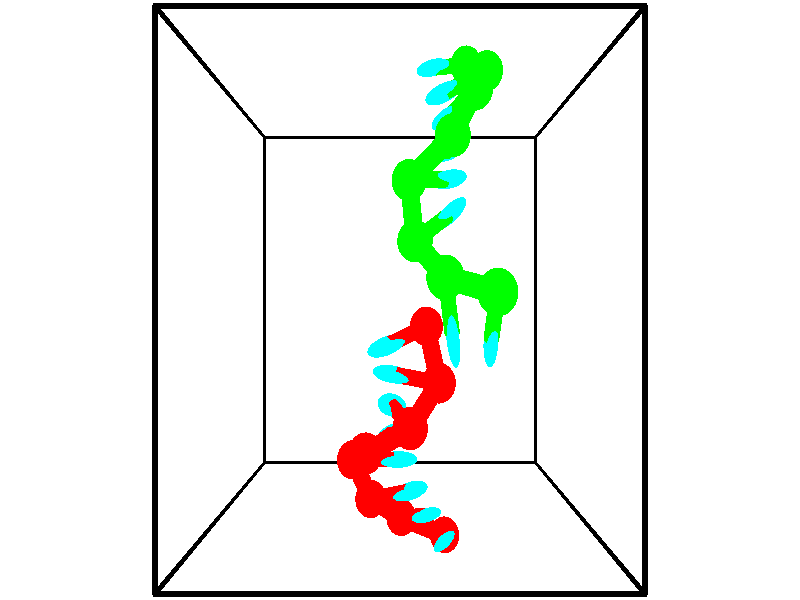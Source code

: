 // switches for output
#declare DRAW_BASES = 1; // possible values are 0, 1; only relevant for DNA ribbons
#declare DRAW_BASES_TYPE = 3; // possible values are 1, 2, 3; only relevant for DNA ribbons
#declare DRAW_FOG = 0; // set to 1 to enable fog

#include "colors.inc"

#include "transforms.inc"
background { rgb <1, 1, 1>}

#default {
   normal{
       ripples 0.25
       frequency 0.20
       turbulence 0.2
       lambda 5
   }
	finish {
		phong 0.1
		phong_size 40.
	}
}

// original window dimensions: 1024x640


// camera settings

camera {
	sky <-0, 1, 0>
	up <-0, 1, 0>
	right 1.6 * <1, 0, 0>
	location <2.5, 2.5, 11.1562>
	look_at <2.5, 2.5, 2.5>
	direction <0, 0, -8.6562>
	angle 67.0682
}


# declare cpy_camera_pos = <2.5, 2.5, 11.1562>;
# if (DRAW_FOG = 1)
fog {
	fog_type 2
	up vnormalize(cpy_camera_pos)
	color rgbt<1,1,1,0.3>
	distance 1e-5
	fog_alt 3e-3
	fog_offset 4
}
# end


// LIGHTS

# declare lum = 6;
global_settings {
	ambient_light rgb lum * <0.05, 0.05, 0.05>
	max_trace_level 15
}# declare cpy_direct_light_amount = 0.25;
light_source
{	1000 * <-1, -1, 1>,
	rgb lum * cpy_direct_light_amount
	parallel
}

light_source
{	1000 * <1, 1, -1>,
	rgb lum * cpy_direct_light_amount
	parallel
}

// strand 0

// nucleotide -1

// particle -1
sphere {
	<2.899503, 2.166313, 2.007779> 0.250000
	pigment { color rgbt <1,0,0,0> }
	no_shadow
}
cylinder {
	<2.556164, 2.036453, 2.166695>,  <2.350160, 1.958537, 2.262044>, 0.100000
	pigment { color rgbt <1,0,0,0> }
	no_shadow
}
cylinder {
	<2.556164, 2.036453, 2.166695>,  <2.899503, 2.166313, 2.007779>, 0.100000
	pigment { color rgbt <1,0,0,0> }
	no_shadow
}

// particle -1
sphere {
	<2.556164, 2.036453, 2.166695> 0.100000
	pigment { color rgbt <1,0,0,0> }
	no_shadow
}
sphere {
	0, 1
	scale<0.080000,0.200000,0.300000>
	matrix <0.160809, -0.905560, -0.392557,
		0.487213, -0.273063, 0.829494,
		-0.858349, -0.324649, 0.397290,
		2.298659, 1.939059, 2.285882>
	pigment { color rgbt <0,1,1,0> }
	no_shadow
}
cylinder {
	<3.075552, 1.474767, 2.221007>,  <2.899503, 2.166313, 2.007779>, 0.130000
	pigment { color rgbt <1,0,0,0> }
	no_shadow
}

// nucleotide -1

// particle -1
sphere {
	<3.075552, 1.474767, 2.221007> 0.250000
	pigment { color rgbt <1,0,0,0> }
	no_shadow
}
cylinder {
	<2.682575, 1.532791, 2.174080>,  <2.446789, 1.567605, 2.145924>, 0.100000
	pigment { color rgbt <1,0,0,0> }
	no_shadow
}
cylinder {
	<2.682575, 1.532791, 2.174080>,  <3.075552, 1.474767, 2.221007>, 0.100000
	pigment { color rgbt <1,0,0,0> }
	no_shadow
}

// particle -1
sphere {
	<2.682575, 1.532791, 2.174080> 0.100000
	pigment { color rgbt <1,0,0,0> }
	no_shadow
}
sphere {
	0, 1
	scale<0.080000,0.200000,0.300000>
	matrix <-0.102387, -0.944901, -0.310932,
		-0.155957, -0.293461, 0.943164,
		-0.982443, 0.145060, -0.117318,
		2.387842, 1.576309, 2.138885>
	pigment { color rgbt <0,1,1,0> }
	no_shadow
}
cylinder {
	<2.642333, 0.989671, 2.643999>,  <3.075552, 1.474767, 2.221007>, 0.130000
	pigment { color rgbt <1,0,0,0> }
	no_shadow
}

// nucleotide -1

// particle -1
sphere {
	<2.642333, 0.989671, 2.643999> 0.250000
	pigment { color rgbt <1,0,0,0> }
	no_shadow
}
cylinder {
	<2.489391, 1.098206, 2.290688>,  <2.397626, 1.163327, 2.078701>, 0.100000
	pigment { color rgbt <1,0,0,0> }
	no_shadow
}
cylinder {
	<2.489391, 1.098206, 2.290688>,  <2.642333, 0.989671, 2.643999>, 0.100000
	pigment { color rgbt <1,0,0,0> }
	no_shadow
}

// particle -1
sphere {
	<2.489391, 1.098206, 2.290688> 0.100000
	pigment { color rgbt <1,0,0,0> }
	no_shadow
}
sphere {
	0, 1
	scale<0.080000,0.200000,0.300000>
	matrix <0.071032, -0.944453, -0.320878,
		-0.921280, -0.185431, 0.341845,
		-0.382357, 0.271337, -0.883278,
		2.374685, 1.179607, 2.025704>
	pigment { color rgbt <0,1,1,0> }
	no_shadow
}
cylinder {
	<1.999563, 0.647716, 2.417791>,  <2.642333, 0.989671, 2.643999>, 0.130000
	pigment { color rgbt <1,0,0,0> }
	no_shadow
}

// nucleotide -1

// particle -1
sphere {
	<1.999563, 0.647716, 2.417791> 0.250000
	pigment { color rgbt <1,0,0,0> }
	no_shadow
}
cylinder {
	<2.220200, 0.731842, 2.094925>,  <2.352582, 0.782318, 1.901206>, 0.100000
	pigment { color rgbt <1,0,0,0> }
	no_shadow
}
cylinder {
	<2.220200, 0.731842, 2.094925>,  <1.999563, 0.647716, 2.417791>, 0.100000
	pigment { color rgbt <1,0,0,0> }
	no_shadow
}

// particle -1
sphere {
	<2.220200, 0.731842, 2.094925> 0.100000
	pigment { color rgbt <1,0,0,0> }
	no_shadow
}
sphere {
	0, 1
	scale<0.080000,0.200000,0.300000>
	matrix <0.132935, -0.977487, -0.163852,
		-0.823453, -0.016920, -0.567132,
		0.551591, 0.210316, -0.807164,
		2.385677, 0.794937, 1.852776>
	pigment { color rgbt <0,1,1,0> }
	no_shadow
}
cylinder {
	<1.770638, 0.428994, 1.760632>,  <1.999563, 0.647716, 2.417791>, 0.130000
	pigment { color rgbt <1,0,0,0> }
	no_shadow
}

// nucleotide -1

// particle -1
sphere {
	<1.770638, 0.428994, 1.760632> 0.250000
	pigment { color rgbt <1,0,0,0> }
	no_shadow
}
cylinder {
	<2.170494, 0.433060, 1.770554>,  <2.410408, 0.435499, 1.776507>, 0.100000
	pigment { color rgbt <1,0,0,0> }
	no_shadow
}
cylinder {
	<2.170494, 0.433060, 1.770554>,  <1.770638, 0.428994, 1.760632>, 0.100000
	pigment { color rgbt <1,0,0,0> }
	no_shadow
}

// particle -1
sphere {
	<2.170494, 0.433060, 1.770554> 0.100000
	pigment { color rgbt <1,0,0,0> }
	no_shadow
}
sphere {
	0, 1
	scale<0.080000,0.200000,0.300000>
	matrix <0.014115, -0.986242, -0.164702,
		0.022790, 0.164993, -0.986031,
		0.999641, 0.010164, 0.024805,
		2.470386, 0.436109, 1.777995>
	pigment { color rgbt <0,1,1,0> }
	no_shadow
}
cylinder {
	<2.027227, -0.182506, 1.384121>,  <1.770638, 0.428994, 1.760632>, 0.130000
	pigment { color rgbt <1,0,0,0> }
	no_shadow
}

// nucleotide -1

// particle -1
sphere {
	<2.027227, -0.182506, 1.384121> 0.250000
	pigment { color rgbt <1,0,0,0> }
	no_shadow
}
cylinder {
	<2.386028, -0.083664, 1.530724>,  <2.601309, -0.024359, 1.618685>, 0.100000
	pigment { color rgbt <1,0,0,0> }
	no_shadow
}
cylinder {
	<2.386028, -0.083664, 1.530724>,  <2.027227, -0.182506, 1.384121>, 0.100000
	pigment { color rgbt <1,0,0,0> }
	no_shadow
}

// particle -1
sphere {
	<2.386028, -0.083664, 1.530724> 0.100000
	pigment { color rgbt <1,0,0,0> }
	no_shadow
}
sphere {
	0, 1
	scale<0.080000,0.200000,0.300000>
	matrix <0.333254, -0.922774, -0.193468,
		0.290395, 0.295681, -0.910079,
		0.897002, 0.247105, 0.366505,
		2.655129, -0.009532, 1.640675>
	pigment { color rgbt <0,1,1,0> }
	no_shadow
}
cylinder {
	<2.519260, -0.554077, 0.979089>,  <2.027227, -0.182506, 1.384121>, 0.130000
	pigment { color rgbt <1,0,0,0> }
	no_shadow
}

// nucleotide -1

// particle -1
sphere {
	<2.519260, -0.554077, 0.979089> 0.250000
	pigment { color rgbt <1,0,0,0> }
	no_shadow
}
cylinder {
	<2.749561, -0.444595, 1.287270>,  <2.887742, -0.378906, 1.472178>, 0.100000
	pigment { color rgbt <1,0,0,0> }
	no_shadow
}
cylinder {
	<2.749561, -0.444595, 1.287270>,  <2.519260, -0.554077, 0.979089>, 0.100000
	pigment { color rgbt <1,0,0,0> }
	no_shadow
}

// particle -1
sphere {
	<2.749561, -0.444595, 1.287270> 0.100000
	pigment { color rgbt <1,0,0,0> }
	no_shadow
}
sphere {
	0, 1
	scale<0.080000,0.200000,0.300000>
	matrix <0.293584, -0.948669, 0.117623,
		0.763097, 0.158471, -0.626554,
		0.575752, 0.273704, 0.770451,
		2.922287, -0.362484, 1.518405>
	pigment { color rgbt <0,1,1,0> }
	no_shadow
}
cylinder {
	<3.263413, -0.855037, 0.802597>,  <2.519260, -0.554077, 0.979089>, 0.130000
	pigment { color rgbt <1,0,0,0> }
	no_shadow
}

// nucleotide -1

// particle -1
sphere {
	<3.263413, -0.855037, 0.802597> 0.250000
	pigment { color rgbt <1,0,0,0> }
	no_shadow
}
cylinder {
	<3.230614, -0.778687, 1.193871>,  <3.210934, -0.732876, 1.428635>, 0.100000
	pigment { color rgbt <1,0,0,0> }
	no_shadow
}
cylinder {
	<3.230614, -0.778687, 1.193871>,  <3.263413, -0.855037, 0.802597>, 0.100000
	pigment { color rgbt <1,0,0,0> }
	no_shadow
}

// particle -1
sphere {
	<3.230614, -0.778687, 1.193871> 0.100000
	pigment { color rgbt <1,0,0,0> }
	no_shadow
}
sphere {
	0, 1
	scale<0.080000,0.200000,0.300000>
	matrix <0.576076, -0.791837, 0.202804,
		0.813273, 0.580138, -0.045030,
		-0.081998, 0.190876, 0.978183,
		3.206014, -0.721424, 1.487326>
	pigment { color rgbt <0,1,1,0> }
	no_shadow
}
// strand 1

// nucleotide -1

// particle -1
sphere {
	<3.708436, 2.581410, 3.699490> 0.250000
	pigment { color rgbt <0,1,0,0> }
	no_shadow
}
cylinder {
	<3.695322, 2.264938, 3.455208>,  <3.687453, 2.075055, 3.308639>, 0.100000
	pigment { color rgbt <0,1,0,0> }
	no_shadow
}
cylinder {
	<3.695322, 2.264938, 3.455208>,  <3.708436, 2.581410, 3.699490>, 0.100000
	pigment { color rgbt <0,1,0,0> }
	no_shadow
}

// particle -1
sphere {
	<3.695322, 2.264938, 3.455208> 0.100000
	pigment { color rgbt <0,1,0,0> }
	no_shadow
}
sphere {
	0, 1
	scale<0.080000,0.200000,0.300000>
	matrix <-0.995154, -0.030832, 0.093370,
		-0.092702, 0.610806, -0.786335,
		-0.032786, -0.791180, -0.610705,
		3.685486, 2.027584, 3.271996>
	pigment { color rgbt <0,1,1,0> }
	no_shadow
}
cylinder {
	<3.096979, 2.748471, 3.205236>,  <3.708436, 2.581410, 3.699490>, 0.130000
	pigment { color rgbt <0,1,0,0> }
	no_shadow
}

// nucleotide -1

// particle -1
sphere {
	<3.096979, 2.748471, 3.205236> 0.250000
	pigment { color rgbt <0,1,0,0> }
	no_shadow
}
cylinder {
	<3.149302, 2.357254, 3.270134>,  <3.180696, 2.122524, 3.309073>, 0.100000
	pigment { color rgbt <0,1,0,0> }
	no_shadow
}
cylinder {
	<3.149302, 2.357254, 3.270134>,  <3.096979, 2.748471, 3.205236>, 0.100000
	pigment { color rgbt <0,1,0,0> }
	no_shadow
}

// particle -1
sphere {
	<3.149302, 2.357254, 3.270134> 0.100000
	pigment { color rgbt <0,1,0,0> }
	no_shadow
}
sphere {
	0, 1
	scale<0.080000,0.200000,0.300000>
	matrix <-0.990602, -0.122342, 0.061164,
		-0.039972, -0.168721, -0.984853,
		0.130808, -0.978041, 0.162245,
		3.188545, 2.063842, 3.318808>
	pigment { color rgbt <0,1,1,0> }
	no_shadow
}
cylinder {
	<2.711362, 3.192613, 2.627875>,  <3.096979, 2.748471, 3.205236>, 0.130000
	pigment { color rgbt <0,1,0,0> }
	no_shadow
}

// nucleotide -1

// particle -1
sphere {
	<2.711362, 3.192613, 2.627875> 0.250000
	pigment { color rgbt <0,1,0,0> }
	no_shadow
}
cylinder {
	<3.015233, 3.399567, 2.470291>,  <3.197556, 3.523739, 2.375741>, 0.100000
	pigment { color rgbt <0,1,0,0> }
	no_shadow
}
cylinder {
	<3.015233, 3.399567, 2.470291>,  <2.711362, 3.192613, 2.627875>, 0.100000
	pigment { color rgbt <0,1,0,0> }
	no_shadow
}

// particle -1
sphere {
	<3.015233, 3.399567, 2.470291> 0.100000
	pigment { color rgbt <0,1,0,0> }
	no_shadow
}
sphere {
	0, 1
	scale<0.080000,0.200000,0.300000>
	matrix <-0.644292, 0.680981, -0.348069,
		0.088193, 0.518244, 0.850673,
		0.759677, 0.517385, -0.393958,
		3.243136, 3.554782, 2.352104>
	pigment { color rgbt <0,1,1,0> }
	no_shadow
}
cylinder {
	<2.630355, 3.926599, 2.523873>,  <2.711362, 3.192613, 2.627875>, 0.130000
	pigment { color rgbt <0,1,0,0> }
	no_shadow
}

// nucleotide -1

// particle -1
sphere {
	<2.630355, 3.926599, 2.523873> 0.250000
	pigment { color rgbt <0,1,0,0> }
	no_shadow
}
cylinder {
	<2.972867, 3.966736, 2.321205>,  <3.178374, 3.990818, 2.199604>, 0.100000
	pigment { color rgbt <0,1,0,0> }
	no_shadow
}
cylinder {
	<2.972867, 3.966736, 2.321205>,  <2.630355, 3.926599, 2.523873>, 0.100000
	pigment { color rgbt <0,1,0,0> }
	no_shadow
}

// particle -1
sphere {
	<2.972867, 3.966736, 2.321205> 0.100000
	pigment { color rgbt <0,1,0,0> }
	no_shadow
}
sphere {
	0, 1
	scale<0.080000,0.200000,0.300000>
	matrix <-0.268420, 0.924533, -0.270536,
		0.441287, 0.367655, 0.818593,
		0.856280, 0.100343, -0.506670,
		3.229751, 3.996839, 2.169204>
	pigment { color rgbt <0,1,1,0> }
	no_shadow
}
cylinder {
	<3.235791, 4.413465, 2.737284>,  <2.630355, 3.926599, 2.523873>, 0.130000
	pigment { color rgbt <0,1,0,0> }
	no_shadow
}

// nucleotide -1

// particle -1
sphere {
	<3.235791, 4.413465, 2.737284> 0.250000
	pigment { color rgbt <0,1,0,0> }
	no_shadow
}
cylinder {
	<3.221511, 4.381378, 2.338829>,  <3.212943, 4.362126, 2.099756>, 0.100000
	pigment { color rgbt <0,1,0,0> }
	no_shadow
}
cylinder {
	<3.221511, 4.381378, 2.338829>,  <3.235791, 4.413465, 2.737284>, 0.100000
	pigment { color rgbt <0,1,0,0> }
	no_shadow
}

// particle -1
sphere {
	<3.221511, 4.381378, 2.338829> 0.100000
	pigment { color rgbt <0,1,0,0> }
	no_shadow
}
sphere {
	0, 1
	scale<0.080000,0.200000,0.300000>
	matrix <-0.154680, 0.985205, -0.073794,
		0.987320, 0.151448, -0.047579,
		-0.035700, -0.080217, -0.996138,
		3.210801, 4.357313, 2.039988>
	pigment { color rgbt <0,1,1,0> }
	no_shadow
}
cylinder {
	<3.572603, 5.002551, 2.573843>,  <3.235791, 4.413465, 2.737284>, 0.130000
	pigment { color rgbt <0,1,0,0> }
	no_shadow
}

// nucleotide -1

// particle -1
sphere {
	<3.572603, 5.002551, 2.573843> 0.250000
	pigment { color rgbt <0,1,0,0> }
	no_shadow
}
cylinder {
	<3.366362, 4.884735, 2.251999>,  <3.242617, 4.814045, 2.058892>, 0.100000
	pigment { color rgbt <0,1,0,0> }
	no_shadow
}
cylinder {
	<3.366362, 4.884735, 2.251999>,  <3.572603, 5.002551, 2.573843>, 0.100000
	pigment { color rgbt <0,1,0,0> }
	no_shadow
}

// particle -1
sphere {
	<3.366362, 4.884735, 2.251999> 0.100000
	pigment { color rgbt <0,1,0,0> }
	no_shadow
}
sphere {
	0, 1
	scale<0.080000,0.200000,0.300000>
	matrix <-0.251663, 0.949698, -0.186384,
		0.819035, 0.106390, -0.563793,
		-0.515604, -0.294540, -0.804611,
		3.211681, 4.796373, 2.010616>
	pigment { color rgbt <0,1,1,0> }
	no_shadow
}
cylinder {
	<3.805993, 5.386440, 2.020581>,  <3.572603, 5.002551, 2.573843>, 0.130000
	pigment { color rgbt <0,1,0,0> }
	no_shadow
}

// nucleotide -1

// particle -1
sphere {
	<3.805993, 5.386440, 2.020581> 0.250000
	pigment { color rgbt <0,1,0,0> }
	no_shadow
}
cylinder {
	<3.445363, 5.263077, 1.899223>,  <3.228985, 5.189059, 1.826409>, 0.100000
	pigment { color rgbt <0,1,0,0> }
	no_shadow
}
cylinder {
	<3.445363, 5.263077, 1.899223>,  <3.805993, 5.386440, 2.020581>, 0.100000
	pigment { color rgbt <0,1,0,0> }
	no_shadow
}

// particle -1
sphere {
	<3.445363, 5.263077, 1.899223> 0.100000
	pigment { color rgbt <0,1,0,0> }
	no_shadow
}
sphere {
	0, 1
	scale<0.080000,0.200000,0.300000>
	matrix <-0.231004, 0.936129, -0.265142,
		0.365787, -0.168960, -0.915234,
		-0.901575, -0.308407, -0.303393,
		3.174891, 5.170555, 1.808205>
	pigment { color rgbt <0,1,1,0> }
	no_shadow
}
cylinder {
	<3.570302, 5.685593, 1.337159>,  <3.805993, 5.386440, 2.020581>, 0.130000
	pigment { color rgbt <0,1,0,0> }
	no_shadow
}

// nucleotide -1

// particle -1
sphere {
	<3.570302, 5.685593, 1.337159> 0.250000
	pigment { color rgbt <0,1,0,0> }
	no_shadow
}
cylinder {
	<3.253735, 5.591858, 1.562988>,  <3.063795, 5.535617, 1.698486>, 0.100000
	pigment { color rgbt <0,1,0,0> }
	no_shadow
}
cylinder {
	<3.253735, 5.591858, 1.562988>,  <3.570302, 5.685593, 1.337159>, 0.100000
	pigment { color rgbt <0,1,0,0> }
	no_shadow
}

// particle -1
sphere {
	<3.253735, 5.591858, 1.562988> 0.100000
	pigment { color rgbt <0,1,0,0> }
	no_shadow
}
sphere {
	0, 1
	scale<0.080000,0.200000,0.300000>
	matrix <-0.311865, 0.949143, -0.043214,
		-0.525734, -0.210271, -0.824251,
		-0.791419, -0.234336, 0.564573,
		3.016309, 5.521557, 1.732360>
	pigment { color rgbt <0,1,1,0> }
	no_shadow
}
// box output
cylinder {
	<0.000000, 0.000000, 0.000000>,  <5.000000, 0.000000, 0.000000>, 0.025000
	pigment { color rgbt <0,0,0,0> }
	no_shadow
}
cylinder {
	<0.000000, 0.000000, 0.000000>,  <0.000000, 5.000000, 0.000000>, 0.025000
	pigment { color rgbt <0,0,0,0> }
	no_shadow
}
cylinder {
	<0.000000, 0.000000, 0.000000>,  <0.000000, 0.000000, 5.000000>, 0.025000
	pigment { color rgbt <0,0,0,0> }
	no_shadow
}
cylinder {
	<5.000000, 5.000000, 5.000000>,  <0.000000, 5.000000, 5.000000>, 0.025000
	pigment { color rgbt <0,0,0,0> }
	no_shadow
}
cylinder {
	<5.000000, 5.000000, 5.000000>,  <5.000000, 0.000000, 5.000000>, 0.025000
	pigment { color rgbt <0,0,0,0> }
	no_shadow
}
cylinder {
	<5.000000, 5.000000, 5.000000>,  <5.000000, 5.000000, 0.000000>, 0.025000
	pigment { color rgbt <0,0,0,0> }
	no_shadow
}
cylinder {
	<0.000000, 0.000000, 5.000000>,  <0.000000, 5.000000, 5.000000>, 0.025000
	pigment { color rgbt <0,0,0,0> }
	no_shadow
}
cylinder {
	<0.000000, 0.000000, 5.000000>,  <5.000000, 0.000000, 5.000000>, 0.025000
	pigment { color rgbt <0,0,0,0> }
	no_shadow
}
cylinder {
	<5.000000, 5.000000, 0.000000>,  <0.000000, 5.000000, 0.000000>, 0.025000
	pigment { color rgbt <0,0,0,0> }
	no_shadow
}
cylinder {
	<5.000000, 5.000000, 0.000000>,  <5.000000, 0.000000, 0.000000>, 0.025000
	pigment { color rgbt <0,0,0,0> }
	no_shadow
}
cylinder {
	<5.000000, 0.000000, 5.000000>,  <5.000000, 0.000000, 0.000000>, 0.025000
	pigment { color rgbt <0,0,0,0> }
	no_shadow
}
cylinder {
	<0.000000, 5.000000, 0.000000>,  <0.000000, 5.000000, 5.000000>, 0.025000
	pigment { color rgbt <0,0,0,0> }
	no_shadow
}
// end of box output
